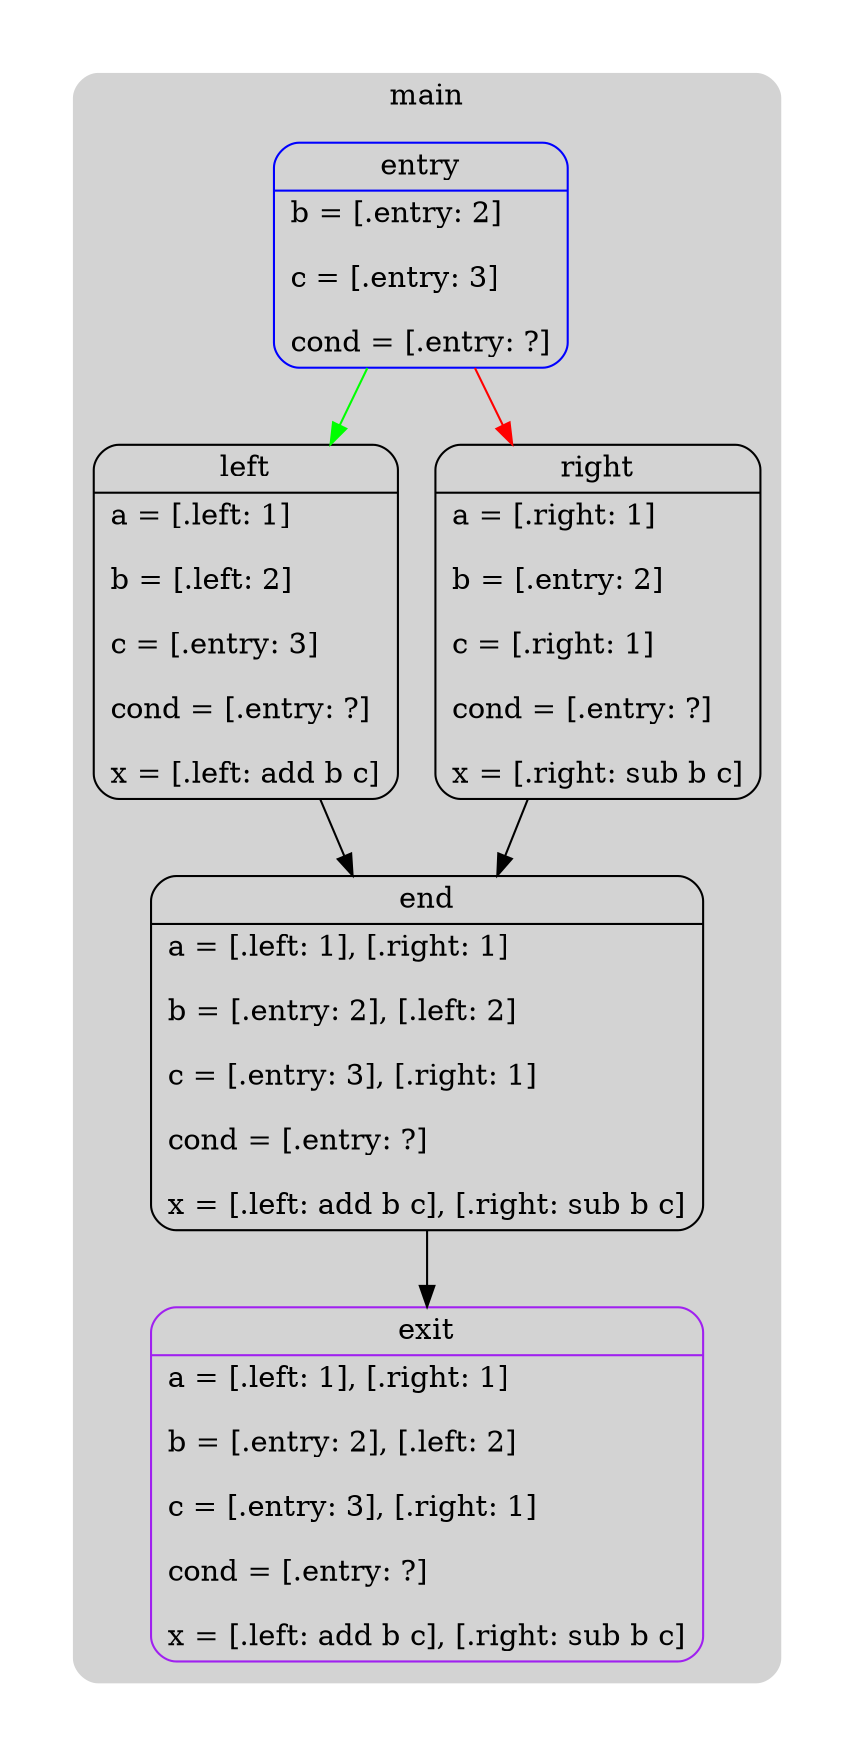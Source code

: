 digraph G {
  compound=true
  subgraph cluster_ {
    peripheries=0
    subgraph cluster_0_wrapper {
      peripheries=0
      margin=15
      subgraph cluster_0 {
        label="main"
        color=darkgray
        style=rounded
        bgcolor=lightgray
        margin=10
        cluster_0_0[label="{entry|b = [.entry: 2]\l\lc = [.entry: 3]\l\lcond = [.entry: ?]\l}",shape=Mrecord,color=blue]
        cluster_0_1[label="{left|a = [.left: 1]\l\lb = [.left: 2]\l\lc = [.entry: 3]\l\lcond = [.entry: ?]\l\lx = [.left: add b c]\l}",shape=Mrecord,color=black]
        cluster_0_2[label="{right|a = [.right: 1]\l\lb = [.entry: 2]\l\lc = [.right: 1]\l\lcond = [.entry: ?]\l\lx = [.right: sub b c]\l}",shape=Mrecord,color=black]
        cluster_0_3[label="{end|a = [.left: 1], [.right: 1]\l\lb = [.entry: 2], [.left: 2]\l\lc = [.entry: 3], [.right: 1]\l\lcond = [.entry: ?]\l\lx = [.left: add b c], [.right: sub b c]\l}",shape=Mrecord,color=black]
        cluster_0_exit[label="{exit|a = [.left: 1], [.right: 1]\l\lb = [.entry: 2], [.left: 2]\l\lc = [.entry: 3], [.right: 1]\l\lcond = [.entry: ?]\l\lx = [.left: add b c], [.right: sub b c]\l}",shape=Mrecord,color=purple]
        cluster_0_0 -> cluster_0_1 [color=green]
        cluster_0_0 -> cluster_0_2 [color=red]
        cluster_0_1 -> cluster_0_3
        cluster_0_2 -> cluster_0_3
        cluster_0_3 -> cluster_0_exit [color=black]
      }
    }
  }
}
